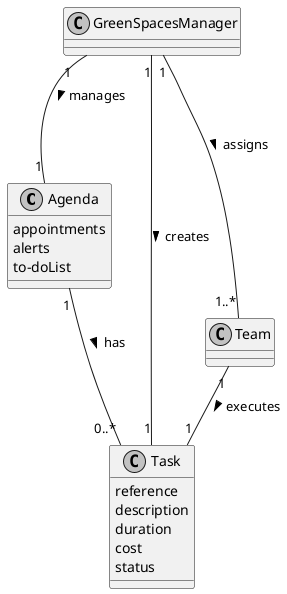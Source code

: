 @startuml
skinparam monochrome true
skinparam packageStyle rectangle
skinparam shadowing false

skinparam classAttributeIconSize 0

class Agenda {
    appointments
    alerts
    to-doList
}

class Task {
    reference
    description
    duration
    cost
    status
}


class GreenSpacesManager{

}

class Team{
}

GreenSpacesManager "1" --- "1" Task : creates >
Agenda "1" -- "0..*" Task : has >
Team "1" -- "1" Task : executes >
GreenSpacesManager "1" -- "1" Agenda : manages >
GreenSpacesManager "1" --- "1..*" Team : assigns >


@enduml